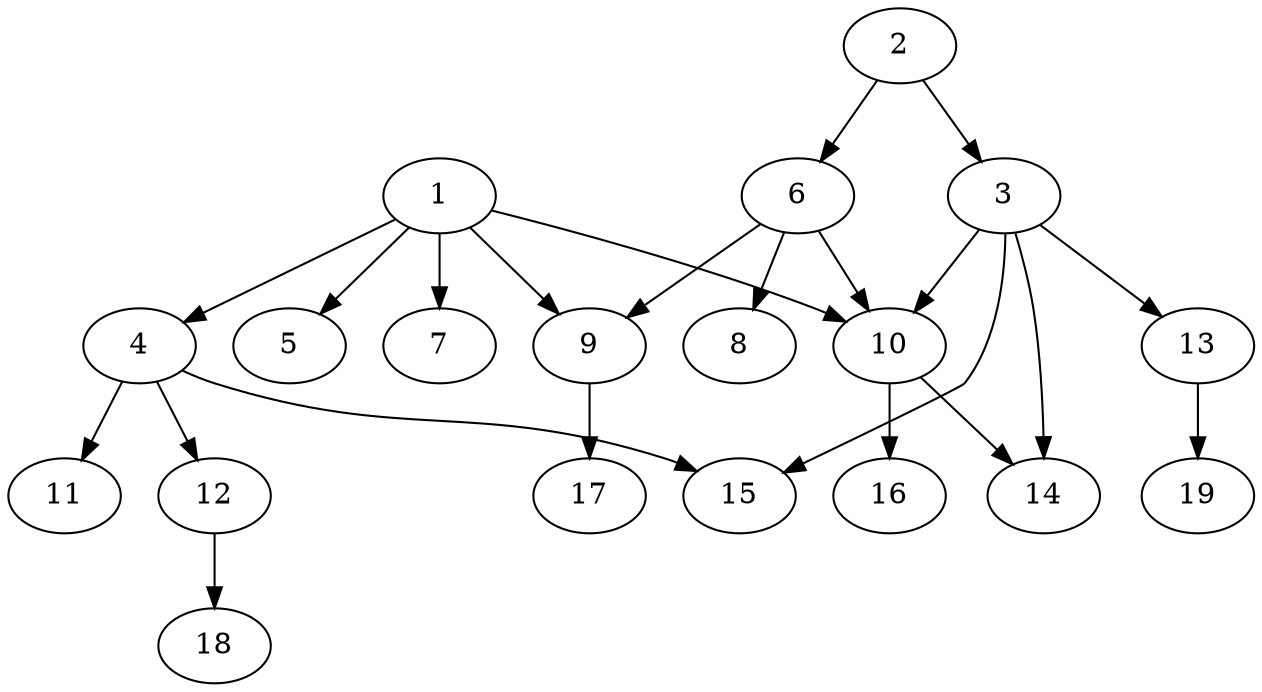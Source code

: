 // DAG automatically generated by daggen at Fri May 24 12:58:34 2024
// daggen-master/daggen -n 19 --fat 0.5 --density 0.5 --regular 0.5 --jump 2 --minalpha 20 --maxalpha 50 --dot -o dags_dot_19/sim_2.dot 
digraph G {
  1 [size="145543450104", alpha="26.63"]
  1 -> 4 [size ="134217728"]
  1 -> 5 [size ="134217728"]
  1 -> 7 [size ="134217728"]
  1 -> 9 [size ="134217728"]
  1 -> 10 [size ="134217728"]
  2 [size="20545167131", alpha="46.18"]
  2 -> 3 [size ="679477248"]
  2 -> 6 [size ="679477248"]
  3 [size="134217728000", alpha="30.47"]
  3 -> 10 [size ="209715200"]
  3 -> 13 [size ="209715200"]
  3 -> 14 [size ="209715200"]
  3 -> 15 [size ="209715200"]
  4 [size="134217728000", alpha="41.43"]
  4 -> 11 [size ="209715200"]
  4 -> 12 [size ="209715200"]
  4 -> 15 [size ="209715200"]
  5 [size="505688059931", alpha="22.48"]
  6 [size="368293445632", alpha="48.13"]
  6 -> 8 [size ="411041792"]
  6 -> 9 [size ="411041792"]
  6 -> 10 [size ="411041792"]
  7 [size="36553282472", alpha="26.67"]
  8 [size="838091877636", alpha="47.63"]
  9 [size="176884519644", alpha="32.81"]
  9 -> 17 [size ="411041792"]
  10 [size="14786548113", alpha="49.87"]
  10 -> 14 [size ="301989888"]
  10 -> 16 [size ="301989888"]
  11 [size="8589934592", alpha="32.32"]
  12 [size="11075980226", alpha="35.55"]
  12 -> 18 [size ="411041792"]
  13 [size="665451587268", alpha="28.87"]
  13 -> 19 [size ="536870912"]
  14 [size="68719476736", alpha="23.36"]
  15 [size="453113530", alpha="40.83"]
  16 [size="8589934592", alpha="38.63"]
  17 [size="1691783031", alpha="37.78"]
  18 [size="8291145683", alpha="36.91"]
  19 [size="44478549929", alpha="41.48"]
}
